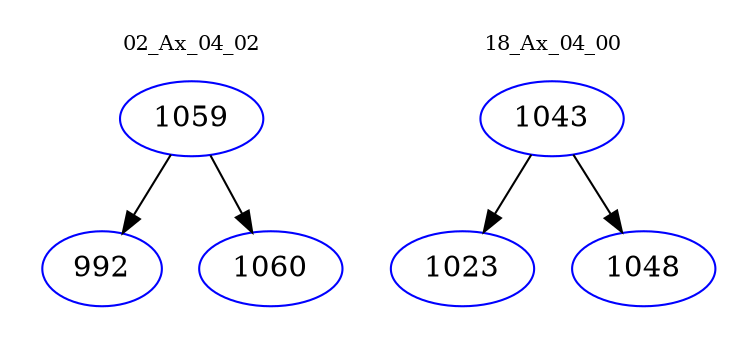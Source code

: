 digraph{
subgraph cluster_0 {
color = white
label = "02_Ax_04_02";
fontsize=10;
T0_1059 [label="1059", color="blue"]
T0_1059 -> T0_992 [color="black"]
T0_992 [label="992", color="blue"]
T0_1059 -> T0_1060 [color="black"]
T0_1060 [label="1060", color="blue"]
}
subgraph cluster_1 {
color = white
label = "18_Ax_04_00";
fontsize=10;
T1_1043 [label="1043", color="blue"]
T1_1043 -> T1_1023 [color="black"]
T1_1023 [label="1023", color="blue"]
T1_1043 -> T1_1048 [color="black"]
T1_1048 [label="1048", color="blue"]
}
}
